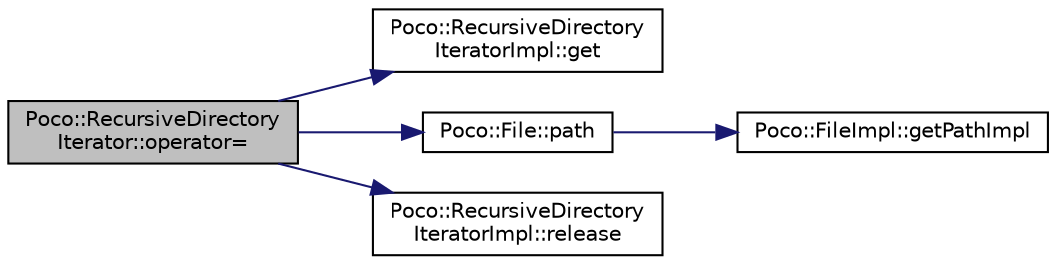 digraph "Poco::RecursiveDirectoryIterator::operator="
{
 // LATEX_PDF_SIZE
  edge [fontname="Helvetica",fontsize="10",labelfontname="Helvetica",labelfontsize="10"];
  node [fontname="Helvetica",fontsize="10",shape=record];
  rankdir="LR";
  Node1 [label="Poco::RecursiveDirectory\lIterator::operator=",height=0.2,width=0.4,color="black", fillcolor="grey75", style="filled", fontcolor="black",tooltip=" "];
  Node1 -> Node2 [color="midnightblue",fontsize="10",style="solid",fontname="Helvetica"];
  Node2 [label="Poco::RecursiveDirectory\lIteratorImpl::get",height=0.2,width=0.4,color="black", fillcolor="white", style="filled",URL="$classPoco_1_1RecursiveDirectoryIteratorImpl.html#a2458a5ede8761aa39c2cd0aaaaba5589",tooltip=" "];
  Node1 -> Node3 [color="midnightblue",fontsize="10",style="solid",fontname="Helvetica"];
  Node3 [label="Poco::File::path",height=0.2,width=0.4,color="black", fillcolor="white", style="filled",URL="$classPoco_1_1File.html#aa50604d122698337ab3c1aadc41b3b08",tooltip="Swaps the file with another one."];
  Node3 -> Node4 [color="midnightblue",fontsize="10",style="solid",fontname="Helvetica"];
  Node4 [label="Poco::FileImpl::getPathImpl",height=0.2,width=0.4,color="black", fillcolor="white", style="filled",URL="$classPoco_1_1FileImpl.html#a880d786c63f9de5628db3a64679815aa",tooltip=" "];
  Node1 -> Node5 [color="midnightblue",fontsize="10",style="solid",fontname="Helvetica"];
  Node5 [label="Poco::RecursiveDirectory\lIteratorImpl::release",height=0.2,width=0.4,color="black", fillcolor="white", style="filled",URL="$classPoco_1_1RecursiveDirectoryIteratorImpl.html#aaf2ea76d29c9fd3aff37d0f891cb1655",tooltip=" "];
}
